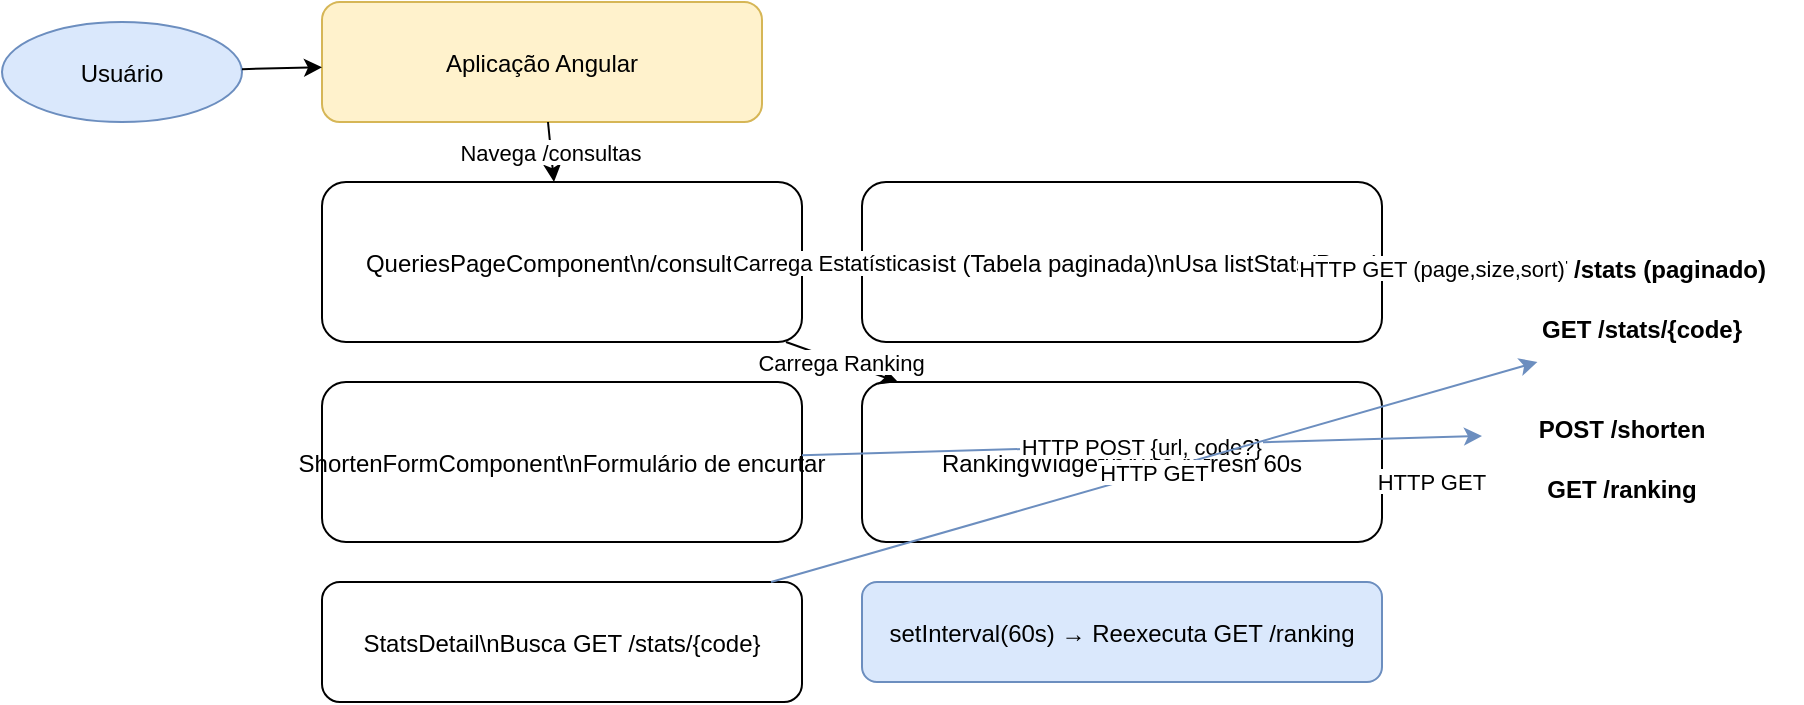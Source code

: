 <mxfile version="20.6.3" type="device">
  <diagram id="frontend-flow" name="Frontend Flow">
    <mxGraphModel dx="1612" dy="978" grid="1" gridSize="10" guides="1" tooltips="1" connect="1" arrows="1" fold="1" page="1" pageScale="1" pageWidth="1920" pageHeight="1080" math="0" shadow="0">
      <root>
        <mxCell id="0"/>
        <mxCell id="1" parent="0"/>

        <!-- Actors -->
        <mxCell id="user" value="Usuário" style="shape=ellipse;fillColor=#dae8fc;strokeColor=#6c8ebf;fontSize=12" vertex="1" parent="1">
          <mxGeometry x="40" y="40" width="120" height="50" as="geometry"/>
        </mxCell>
        <mxCell id="app" value="Aplicação Angular" style="shape=rectangle;rounded=1;fillColor=#fff2cc;strokeColor=#d6b656;fontSize=12" vertex="1" parent="1">
          <mxGeometry x="200" y="30" width="220" height="60" as="geometry"/>
        </mxCell>

        <!-- Components -->
        <mxCell id="queriesPage" value="QueriesPageComponent\n/consultas" style="shape=rectangle;rounded=1;fillColor=#ffffff;strokeColor=#000000;fontSize=12" vertex="1" parent="1">
          <mxGeometry x="200" y="120" width="240" height="80" as="geometry"/>
        </mxCell>
        <mxCell id="shortenForm" value="ShortenFormComponent\nFormulário de encurtar" style="shape=rectangle;rounded=1;fillColor=#ffffff;strokeColor=#000000;fontSize=12" vertex="1" parent="1">
          <mxGeometry x="200" y="220" width="240" height="80" as="geometry"/>
        </mxCell>
        <mxCell id="statsList" value="StatsList (Tabela paginada)\nUsa listStats(Page)" style="shape=rectangle;rounded=1;fillColor=#ffffff;strokeColor=#000000;fontSize=12" vertex="1" parent="1">
          <mxGeometry x="470" y="120" width="260" height="80" as="geometry"/>
        </mxCell>
        <mxCell id="rankingWidget" value="RankingWidget\nAuto-refresh 60s" style="shape=rectangle;rounded=1;fillColor=#ffffff;strokeColor=#000000;fontSize=12" vertex="1" parent="1">
          <mxGeometry x="470" y="220" width="260" height="80" as="geometry"/>
        </mxCell>

        <!-- Backend endpoints (as labels) -->
        <mxCell id="epShorten" value="POST /shorten" style="text;align=center;fontStyle=1;fontSize=12" vertex="1" parent="1">
          <mxGeometry x="780" y="230" width="140" height="30" as="geometry"/>
        </mxCell>
        <mxCell id="epRanking" value="GET /ranking" style="text;align=center;fontStyle=1;fontSize=12" vertex="1" parent="1">
          <mxGeometry x="780" y="260" width="140" height="30" as="geometry"/>
        </mxCell>
        <mxCell id="epListStats" value="GET /stats (paginado)" style="text;align=center;fontStyle=1;fontSize=12" vertex="1" parent="1">
          <mxGeometry x="780" y="150" width="160" height="30" as="geometry"/>
        </mxCell>
        <mxCell id="epStatsCode" value="GET /stats/{code}" style="text;align=center;fontStyle=1;fontSize=12" vertex="1" parent="1">
          <mxGeometry x="780" y="180" width="160" height="30" as="geometry"/>
        </mxCell>

        <!-- Data flows -->
        <mxCell id="e1" edge="1" source="user" target="app" style="endArrow=classic;strokeColor=#000000" parent="1">
          <mxGeometry relative="1" as="geometry"/>
        </mxCell>
        <mxCell id="e2" edge="1" source="app" target="queriesPage" value="Navega /consultas" style="endArrow=classic;strokeColor=#000000;fontSize=11" parent="1">
          <mxGeometry relative="1" as="geometry"/>
        </mxCell>
        <mxCell id="e3" edge="1" source="queriesPage" target="rankingWidget" value="Carrega Ranking" style="endArrow=classic;strokeColor=#000000;fontSize=11" parent="1">
          <mxGeometry relative="1" as="geometry"/>
        </mxCell>
        <mxCell id="e4" edge="1" source="rankingWidget" target="epRanking" value="HTTP GET" style="endArrow=classic;strokeColor=#6c8ebf;fontSize=11" parent="1">
          <mxGeometry relative="1" as="geometry"/>
        </mxCell>
        <mxCell id="e5" edge="1" source="queriesPage" target="statsList" value="Carrega Estatísticas" style="endArrow=classic;strokeColor=#000000;fontSize=11" parent="1">
          <mxGeometry relative="1" as="geometry"/>
        </mxCell>
        <mxCell id="e6" edge="1" source="statsList" target="epListStats" value="HTTP GET (page,size,sort)" style="endArrow=classic;strokeColor=#6c8ebf;fontSize=11" parent="1">
          <mxGeometry relative="1" as="geometry"/>
        </mxCell>
        <mxCell id="e7" edge="1" source="shortenForm" target="epShorten" value="HTTP POST {url, code?}" style="endArrow=classic;strokeColor=#6c8ebf;fontSize=11" parent="1">
          <mxGeometry relative="1" as="geometry"/>
        </mxCell>
        <mxCell id="autoRefresh" value="setInterval(60s) → Reexecuta GET /ranking" style="shape=rectangle;rounded=1;fillColor=#dae8fc;strokeColor=#6c8ebf;fontSize=12" vertex="1" parent="1">
          <mxGeometry x="470" y="320" width="260" height="50" as="geometry"/>
        </mxCell>
        <mxCell id="statsDetail" value="StatsDetail\nBusca GET /stats/{code}" style="shape=rectangle;rounded=1;fillColor=#ffffff;strokeColor=#000000;fontSize=12" vertex="1" parent="1">
          <mxGeometry x="200" y="320" width="240" height="60" as="geometry"/>
        </mxCell>
        <mxCell id="e8" edge="1" source="statsDetail" target="epStatsCode" value="HTTP GET" style="endArrow=classic;strokeColor=#6c8ebf;fontSize=11" parent="1">
          <mxGeometry relative="1" as="geometry"/>
        </mxCell>
      </root>
    </mxGraphModel>
  </diagram>
</mxfile>